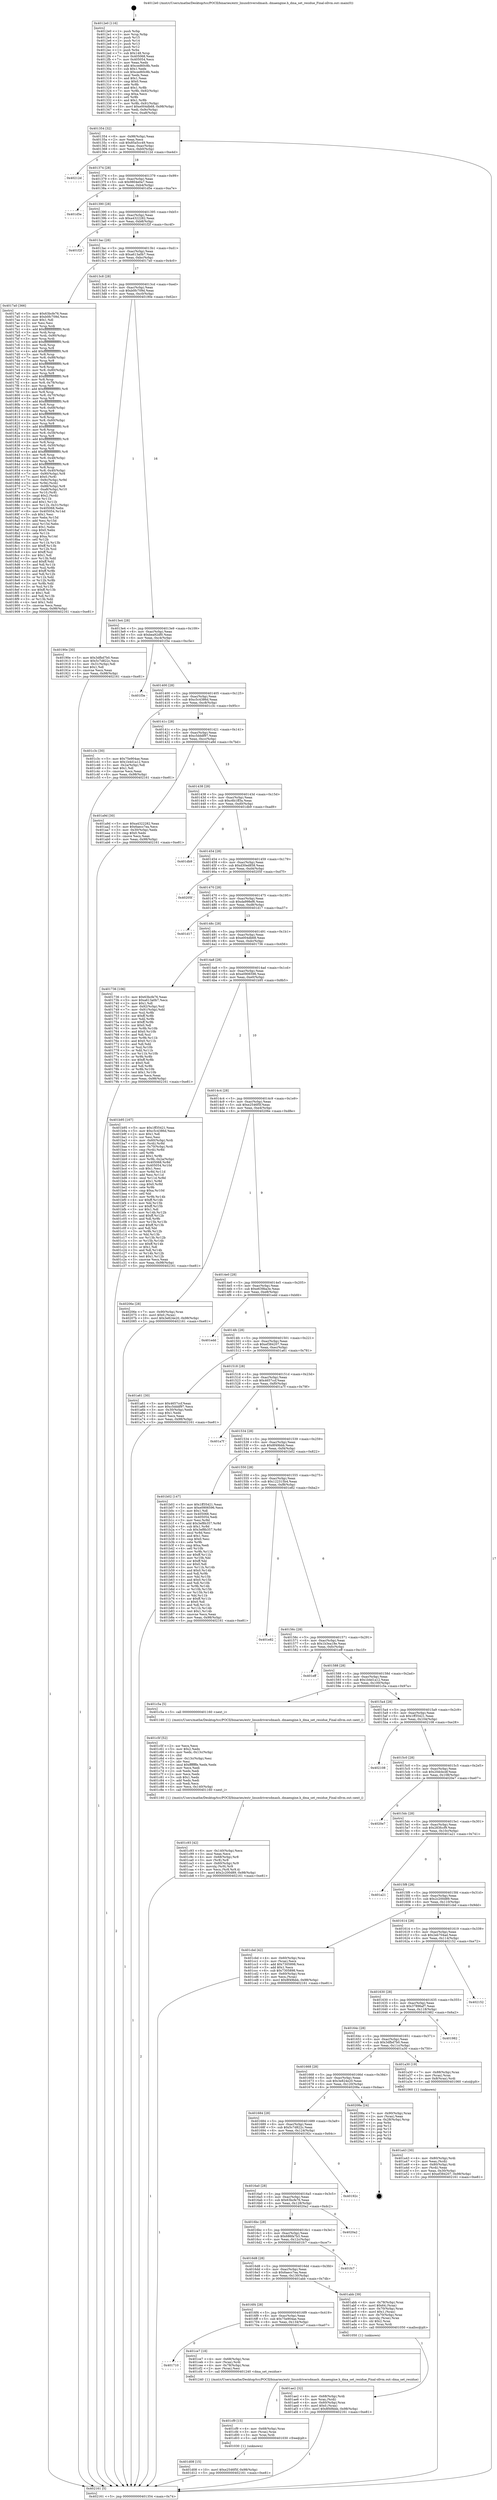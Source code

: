 digraph "0x4012e0" {
  label = "0x4012e0 (/mnt/c/Users/mathe/Desktop/tcc/POCII/binaries/extr_linuxdriversdmash..dmaengine.h_dma_set_residue_Final-ollvm.out::main(0))"
  labelloc = "t"
  node[shape=record]

  Entry [label="",width=0.3,height=0.3,shape=circle,fillcolor=black,style=filled]
  "0x401354" [label="{
     0x401354 [32]\l
     | [instrs]\l
     &nbsp;&nbsp;0x401354 \<+6\>: mov -0x98(%rbp),%eax\l
     &nbsp;&nbsp;0x40135a \<+2\>: mov %eax,%ecx\l
     &nbsp;&nbsp;0x40135c \<+6\>: sub $0x85a5cc49,%ecx\l
     &nbsp;&nbsp;0x401362 \<+6\>: mov %eax,-0xac(%rbp)\l
     &nbsp;&nbsp;0x401368 \<+6\>: mov %ecx,-0xb0(%rbp)\l
     &nbsp;&nbsp;0x40136e \<+6\>: je 000000000040212d \<main+0xe4d\>\l
  }"]
  "0x40212d" [label="{
     0x40212d\l
  }", style=dashed]
  "0x401374" [label="{
     0x401374 [28]\l
     | [instrs]\l
     &nbsp;&nbsp;0x401374 \<+5\>: jmp 0000000000401379 \<main+0x99\>\l
     &nbsp;&nbsp;0x401379 \<+6\>: mov -0xac(%rbp),%eax\l
     &nbsp;&nbsp;0x40137f \<+5\>: sub $0x9804e0a7,%eax\l
     &nbsp;&nbsp;0x401384 \<+6\>: mov %eax,-0xb4(%rbp)\l
     &nbsp;&nbsp;0x40138a \<+6\>: je 0000000000401d5e \<main+0xa7e\>\l
  }"]
  Exit [label="",width=0.3,height=0.3,shape=circle,fillcolor=black,style=filled,peripheries=2]
  "0x401d5e" [label="{
     0x401d5e\l
  }", style=dashed]
  "0x401390" [label="{
     0x401390 [28]\l
     | [instrs]\l
     &nbsp;&nbsp;0x401390 \<+5\>: jmp 0000000000401395 \<main+0xb5\>\l
     &nbsp;&nbsp;0x401395 \<+6\>: mov -0xac(%rbp),%eax\l
     &nbsp;&nbsp;0x40139b \<+5\>: sub $0xa4322282,%eax\l
     &nbsp;&nbsp;0x4013a0 \<+6\>: mov %eax,-0xb8(%rbp)\l
     &nbsp;&nbsp;0x4013a6 \<+6\>: je 0000000000401f2f \<main+0xc4f\>\l
  }"]
  "0x401d08" [label="{
     0x401d08 [15]\l
     | [instrs]\l
     &nbsp;&nbsp;0x401d08 \<+10\>: movl $0xe2546f5f,-0x98(%rbp)\l
     &nbsp;&nbsp;0x401d12 \<+5\>: jmp 0000000000402161 \<main+0xe81\>\l
  }"]
  "0x401f2f" [label="{
     0x401f2f\l
  }", style=dashed]
  "0x4013ac" [label="{
     0x4013ac [28]\l
     | [instrs]\l
     &nbsp;&nbsp;0x4013ac \<+5\>: jmp 00000000004013b1 \<main+0xd1\>\l
     &nbsp;&nbsp;0x4013b1 \<+6\>: mov -0xac(%rbp),%eax\l
     &nbsp;&nbsp;0x4013b7 \<+5\>: sub $0xa613a0b7,%eax\l
     &nbsp;&nbsp;0x4013bc \<+6\>: mov %eax,-0xbc(%rbp)\l
     &nbsp;&nbsp;0x4013c2 \<+6\>: je 00000000004017a0 \<main+0x4c0\>\l
  }"]
  "0x401cf9" [label="{
     0x401cf9 [15]\l
     | [instrs]\l
     &nbsp;&nbsp;0x401cf9 \<+4\>: mov -0x68(%rbp),%rax\l
     &nbsp;&nbsp;0x401cfd \<+3\>: mov (%rax),%rax\l
     &nbsp;&nbsp;0x401d00 \<+3\>: mov %rax,%rdi\l
     &nbsp;&nbsp;0x401d03 \<+5\>: call 0000000000401030 \<free@plt\>\l
     | [calls]\l
     &nbsp;&nbsp;0x401030 \{1\} (unknown)\l
  }"]
  "0x4017a0" [label="{
     0x4017a0 [366]\l
     | [instrs]\l
     &nbsp;&nbsp;0x4017a0 \<+5\>: mov $0x63bcfe76,%eax\l
     &nbsp;&nbsp;0x4017a5 \<+5\>: mov $0xb0fc709d,%ecx\l
     &nbsp;&nbsp;0x4017aa \<+2\>: mov $0x1,%dl\l
     &nbsp;&nbsp;0x4017ac \<+2\>: xor %esi,%esi\l
     &nbsp;&nbsp;0x4017ae \<+3\>: mov %rsp,%rdi\l
     &nbsp;&nbsp;0x4017b1 \<+4\>: add $0xfffffffffffffff0,%rdi\l
     &nbsp;&nbsp;0x4017b5 \<+3\>: mov %rdi,%rsp\l
     &nbsp;&nbsp;0x4017b8 \<+7\>: mov %rdi,-0x90(%rbp)\l
     &nbsp;&nbsp;0x4017bf \<+3\>: mov %rsp,%rdi\l
     &nbsp;&nbsp;0x4017c2 \<+4\>: add $0xfffffffffffffff0,%rdi\l
     &nbsp;&nbsp;0x4017c6 \<+3\>: mov %rdi,%rsp\l
     &nbsp;&nbsp;0x4017c9 \<+3\>: mov %rsp,%r8\l
     &nbsp;&nbsp;0x4017cc \<+4\>: add $0xfffffffffffffff0,%r8\l
     &nbsp;&nbsp;0x4017d0 \<+3\>: mov %r8,%rsp\l
     &nbsp;&nbsp;0x4017d3 \<+7\>: mov %r8,-0x88(%rbp)\l
     &nbsp;&nbsp;0x4017da \<+3\>: mov %rsp,%r8\l
     &nbsp;&nbsp;0x4017dd \<+4\>: add $0xfffffffffffffff0,%r8\l
     &nbsp;&nbsp;0x4017e1 \<+3\>: mov %r8,%rsp\l
     &nbsp;&nbsp;0x4017e4 \<+4\>: mov %r8,-0x80(%rbp)\l
     &nbsp;&nbsp;0x4017e8 \<+3\>: mov %rsp,%r8\l
     &nbsp;&nbsp;0x4017eb \<+4\>: add $0xfffffffffffffff0,%r8\l
     &nbsp;&nbsp;0x4017ef \<+3\>: mov %r8,%rsp\l
     &nbsp;&nbsp;0x4017f2 \<+4\>: mov %r8,-0x78(%rbp)\l
     &nbsp;&nbsp;0x4017f6 \<+3\>: mov %rsp,%r8\l
     &nbsp;&nbsp;0x4017f9 \<+4\>: add $0xfffffffffffffff0,%r8\l
     &nbsp;&nbsp;0x4017fd \<+3\>: mov %r8,%rsp\l
     &nbsp;&nbsp;0x401800 \<+4\>: mov %r8,-0x70(%rbp)\l
     &nbsp;&nbsp;0x401804 \<+3\>: mov %rsp,%r8\l
     &nbsp;&nbsp;0x401807 \<+4\>: add $0xfffffffffffffff0,%r8\l
     &nbsp;&nbsp;0x40180b \<+3\>: mov %r8,%rsp\l
     &nbsp;&nbsp;0x40180e \<+4\>: mov %r8,-0x68(%rbp)\l
     &nbsp;&nbsp;0x401812 \<+3\>: mov %rsp,%r8\l
     &nbsp;&nbsp;0x401815 \<+4\>: add $0xfffffffffffffff0,%r8\l
     &nbsp;&nbsp;0x401819 \<+3\>: mov %r8,%rsp\l
     &nbsp;&nbsp;0x40181c \<+4\>: mov %r8,-0x60(%rbp)\l
     &nbsp;&nbsp;0x401820 \<+3\>: mov %rsp,%r8\l
     &nbsp;&nbsp;0x401823 \<+4\>: add $0xfffffffffffffff0,%r8\l
     &nbsp;&nbsp;0x401827 \<+3\>: mov %r8,%rsp\l
     &nbsp;&nbsp;0x40182a \<+4\>: mov %r8,-0x58(%rbp)\l
     &nbsp;&nbsp;0x40182e \<+3\>: mov %rsp,%r8\l
     &nbsp;&nbsp;0x401831 \<+4\>: add $0xfffffffffffffff0,%r8\l
     &nbsp;&nbsp;0x401835 \<+3\>: mov %r8,%rsp\l
     &nbsp;&nbsp;0x401838 \<+4\>: mov %r8,-0x50(%rbp)\l
     &nbsp;&nbsp;0x40183c \<+3\>: mov %rsp,%r8\l
     &nbsp;&nbsp;0x40183f \<+4\>: add $0xfffffffffffffff0,%r8\l
     &nbsp;&nbsp;0x401843 \<+3\>: mov %r8,%rsp\l
     &nbsp;&nbsp;0x401846 \<+4\>: mov %r8,-0x48(%rbp)\l
     &nbsp;&nbsp;0x40184a \<+3\>: mov %rsp,%r8\l
     &nbsp;&nbsp;0x40184d \<+4\>: add $0xfffffffffffffff0,%r8\l
     &nbsp;&nbsp;0x401851 \<+3\>: mov %r8,%rsp\l
     &nbsp;&nbsp;0x401854 \<+4\>: mov %r8,-0x40(%rbp)\l
     &nbsp;&nbsp;0x401858 \<+7\>: mov -0x90(%rbp),%r8\l
     &nbsp;&nbsp;0x40185f \<+7\>: movl $0x0,(%r8)\l
     &nbsp;&nbsp;0x401866 \<+7\>: mov -0x9c(%rbp),%r9d\l
     &nbsp;&nbsp;0x40186d \<+3\>: mov %r9d,(%rdi)\l
     &nbsp;&nbsp;0x401870 \<+7\>: mov -0x88(%rbp),%r8\l
     &nbsp;&nbsp;0x401877 \<+7\>: mov -0xa8(%rbp),%r10\l
     &nbsp;&nbsp;0x40187e \<+3\>: mov %r10,(%r8)\l
     &nbsp;&nbsp;0x401881 \<+3\>: cmpl $0x2,(%rdi)\l
     &nbsp;&nbsp;0x401884 \<+4\>: setne %r11b\l
     &nbsp;&nbsp;0x401888 \<+4\>: and $0x1,%r11b\l
     &nbsp;&nbsp;0x40188c \<+4\>: mov %r11b,-0x31(%rbp)\l
     &nbsp;&nbsp;0x401890 \<+7\>: mov 0x405068,%ebx\l
     &nbsp;&nbsp;0x401897 \<+8\>: mov 0x405054,%r14d\l
     &nbsp;&nbsp;0x40189f \<+3\>: sub $0x1,%esi\l
     &nbsp;&nbsp;0x4018a2 \<+3\>: mov %ebx,%r15d\l
     &nbsp;&nbsp;0x4018a5 \<+3\>: add %esi,%r15d\l
     &nbsp;&nbsp;0x4018a8 \<+4\>: imul %r15d,%ebx\l
     &nbsp;&nbsp;0x4018ac \<+3\>: and $0x1,%ebx\l
     &nbsp;&nbsp;0x4018af \<+3\>: cmp $0x0,%ebx\l
     &nbsp;&nbsp;0x4018b2 \<+4\>: sete %r11b\l
     &nbsp;&nbsp;0x4018b6 \<+4\>: cmp $0xa,%r14d\l
     &nbsp;&nbsp;0x4018ba \<+4\>: setl %r12b\l
     &nbsp;&nbsp;0x4018be \<+3\>: mov %r11b,%r13b\l
     &nbsp;&nbsp;0x4018c1 \<+4\>: xor $0xff,%r13b\l
     &nbsp;&nbsp;0x4018c5 \<+3\>: mov %r12b,%sil\l
     &nbsp;&nbsp;0x4018c8 \<+4\>: xor $0xff,%sil\l
     &nbsp;&nbsp;0x4018cc \<+3\>: xor $0x1,%dl\l
     &nbsp;&nbsp;0x4018cf \<+3\>: mov %r13b,%dil\l
     &nbsp;&nbsp;0x4018d2 \<+4\>: and $0xff,%dil\l
     &nbsp;&nbsp;0x4018d6 \<+3\>: and %dl,%r11b\l
     &nbsp;&nbsp;0x4018d9 \<+3\>: mov %sil,%r8b\l
     &nbsp;&nbsp;0x4018dc \<+4\>: and $0xff,%r8b\l
     &nbsp;&nbsp;0x4018e0 \<+3\>: and %dl,%r12b\l
     &nbsp;&nbsp;0x4018e3 \<+3\>: or %r11b,%dil\l
     &nbsp;&nbsp;0x4018e6 \<+3\>: or %r12b,%r8b\l
     &nbsp;&nbsp;0x4018e9 \<+3\>: xor %r8b,%dil\l
     &nbsp;&nbsp;0x4018ec \<+3\>: or %sil,%r13b\l
     &nbsp;&nbsp;0x4018ef \<+4\>: xor $0xff,%r13b\l
     &nbsp;&nbsp;0x4018f3 \<+3\>: or $0x1,%dl\l
     &nbsp;&nbsp;0x4018f6 \<+3\>: and %dl,%r13b\l
     &nbsp;&nbsp;0x4018f9 \<+3\>: or %r13b,%dil\l
     &nbsp;&nbsp;0x4018fc \<+4\>: test $0x1,%dil\l
     &nbsp;&nbsp;0x401900 \<+3\>: cmovne %ecx,%eax\l
     &nbsp;&nbsp;0x401903 \<+6\>: mov %eax,-0x98(%rbp)\l
     &nbsp;&nbsp;0x401909 \<+5\>: jmp 0000000000402161 \<main+0xe81\>\l
  }"]
  "0x4013c8" [label="{
     0x4013c8 [28]\l
     | [instrs]\l
     &nbsp;&nbsp;0x4013c8 \<+5\>: jmp 00000000004013cd \<main+0xed\>\l
     &nbsp;&nbsp;0x4013cd \<+6\>: mov -0xac(%rbp),%eax\l
     &nbsp;&nbsp;0x4013d3 \<+5\>: sub $0xb0fc709d,%eax\l
     &nbsp;&nbsp;0x4013d8 \<+6\>: mov %eax,-0xc0(%rbp)\l
     &nbsp;&nbsp;0x4013de \<+6\>: je 000000000040190e \<main+0x62e\>\l
  }"]
  "0x401710" [label="{
     0x401710\l
  }", style=dashed]
  "0x40190e" [label="{
     0x40190e [30]\l
     | [instrs]\l
     &nbsp;&nbsp;0x40190e \<+5\>: mov $0x3dfbd7b0,%eax\l
     &nbsp;&nbsp;0x401913 \<+5\>: mov $0x5c7d822c,%ecx\l
     &nbsp;&nbsp;0x401918 \<+3\>: mov -0x31(%rbp),%dl\l
     &nbsp;&nbsp;0x40191b \<+3\>: test $0x1,%dl\l
     &nbsp;&nbsp;0x40191e \<+3\>: cmovne %ecx,%eax\l
     &nbsp;&nbsp;0x401921 \<+6\>: mov %eax,-0x98(%rbp)\l
     &nbsp;&nbsp;0x401927 \<+5\>: jmp 0000000000402161 \<main+0xe81\>\l
  }"]
  "0x4013e4" [label="{
     0x4013e4 [28]\l
     | [instrs]\l
     &nbsp;&nbsp;0x4013e4 \<+5\>: jmp 00000000004013e9 \<main+0x109\>\l
     &nbsp;&nbsp;0x4013e9 \<+6\>: mov -0xac(%rbp),%eax\l
     &nbsp;&nbsp;0x4013ef \<+5\>: sub $0xbea92df0,%eax\l
     &nbsp;&nbsp;0x4013f4 \<+6\>: mov %eax,-0xc4(%rbp)\l
     &nbsp;&nbsp;0x4013fa \<+6\>: je 0000000000401f3e \<main+0xc5e\>\l
  }"]
  "0x401ce7" [label="{
     0x401ce7 [18]\l
     | [instrs]\l
     &nbsp;&nbsp;0x401ce7 \<+4\>: mov -0x68(%rbp),%rax\l
     &nbsp;&nbsp;0x401ceb \<+3\>: mov (%rax),%rdi\l
     &nbsp;&nbsp;0x401cee \<+4\>: mov -0x78(%rbp),%rax\l
     &nbsp;&nbsp;0x401cf2 \<+2\>: mov (%rax),%esi\l
     &nbsp;&nbsp;0x401cf4 \<+5\>: call 0000000000401240 \<dma_set_residue\>\l
     | [calls]\l
     &nbsp;&nbsp;0x401240 \{1\} (/mnt/c/Users/mathe/Desktop/tcc/POCII/binaries/extr_linuxdriversdmash..dmaengine.h_dma_set_residue_Final-ollvm.out::dma_set_residue)\l
  }"]
  "0x401f3e" [label="{
     0x401f3e\l
  }", style=dashed]
  "0x401400" [label="{
     0x401400 [28]\l
     | [instrs]\l
     &nbsp;&nbsp;0x401400 \<+5\>: jmp 0000000000401405 \<main+0x125\>\l
     &nbsp;&nbsp;0x401405 \<+6\>: mov -0xac(%rbp),%eax\l
     &nbsp;&nbsp;0x40140b \<+5\>: sub $0xc5c4386d,%eax\l
     &nbsp;&nbsp;0x401410 \<+6\>: mov %eax,-0xc8(%rbp)\l
     &nbsp;&nbsp;0x401416 \<+6\>: je 0000000000401c3c \<main+0x95c\>\l
  }"]
  "0x401c93" [label="{
     0x401c93 [42]\l
     | [instrs]\l
     &nbsp;&nbsp;0x401c93 \<+6\>: mov -0x140(%rbp),%ecx\l
     &nbsp;&nbsp;0x401c99 \<+3\>: imul %eax,%ecx\l
     &nbsp;&nbsp;0x401c9c \<+4\>: mov -0x68(%rbp),%r8\l
     &nbsp;&nbsp;0x401ca0 \<+3\>: mov (%r8),%r8\l
     &nbsp;&nbsp;0x401ca3 \<+4\>: mov -0x60(%rbp),%r9\l
     &nbsp;&nbsp;0x401ca7 \<+3\>: movslq (%r9),%r9\l
     &nbsp;&nbsp;0x401caa \<+4\>: mov %ecx,(%r8,%r9,4)\l
     &nbsp;&nbsp;0x401cae \<+10\>: movl $0x2c200d89,-0x98(%rbp)\l
     &nbsp;&nbsp;0x401cb8 \<+5\>: jmp 0000000000402161 \<main+0xe81\>\l
  }"]
  "0x401c3c" [label="{
     0x401c3c [30]\l
     | [instrs]\l
     &nbsp;&nbsp;0x401c3c \<+5\>: mov $0x75e904ae,%eax\l
     &nbsp;&nbsp;0x401c41 \<+5\>: mov $0x1b4d1a12,%ecx\l
     &nbsp;&nbsp;0x401c46 \<+3\>: mov -0x2a(%rbp),%dl\l
     &nbsp;&nbsp;0x401c49 \<+3\>: test $0x1,%dl\l
     &nbsp;&nbsp;0x401c4c \<+3\>: cmovne %ecx,%eax\l
     &nbsp;&nbsp;0x401c4f \<+6\>: mov %eax,-0x98(%rbp)\l
     &nbsp;&nbsp;0x401c55 \<+5\>: jmp 0000000000402161 \<main+0xe81\>\l
  }"]
  "0x40141c" [label="{
     0x40141c [28]\l
     | [instrs]\l
     &nbsp;&nbsp;0x40141c \<+5\>: jmp 0000000000401421 \<main+0x141\>\l
     &nbsp;&nbsp;0x401421 \<+6\>: mov -0xac(%rbp),%eax\l
     &nbsp;&nbsp;0x401427 \<+5\>: sub $0xc5dddf97,%eax\l
     &nbsp;&nbsp;0x40142c \<+6\>: mov %eax,-0xcc(%rbp)\l
     &nbsp;&nbsp;0x401432 \<+6\>: je 0000000000401a9d \<main+0x7bd\>\l
  }"]
  "0x401c5f" [label="{
     0x401c5f [52]\l
     | [instrs]\l
     &nbsp;&nbsp;0x401c5f \<+2\>: xor %ecx,%ecx\l
     &nbsp;&nbsp;0x401c61 \<+5\>: mov $0x2,%edx\l
     &nbsp;&nbsp;0x401c66 \<+6\>: mov %edx,-0x13c(%rbp)\l
     &nbsp;&nbsp;0x401c6c \<+1\>: cltd\l
     &nbsp;&nbsp;0x401c6d \<+6\>: mov -0x13c(%rbp),%esi\l
     &nbsp;&nbsp;0x401c73 \<+2\>: idiv %esi\l
     &nbsp;&nbsp;0x401c75 \<+6\>: imul $0xfffffffe,%edx,%edx\l
     &nbsp;&nbsp;0x401c7b \<+2\>: mov %ecx,%edi\l
     &nbsp;&nbsp;0x401c7d \<+2\>: sub %edx,%edi\l
     &nbsp;&nbsp;0x401c7f \<+2\>: mov %ecx,%edx\l
     &nbsp;&nbsp;0x401c81 \<+3\>: sub $0x1,%edx\l
     &nbsp;&nbsp;0x401c84 \<+2\>: add %edx,%edi\l
     &nbsp;&nbsp;0x401c86 \<+2\>: sub %edi,%ecx\l
     &nbsp;&nbsp;0x401c88 \<+6\>: mov %ecx,-0x140(%rbp)\l
     &nbsp;&nbsp;0x401c8e \<+5\>: call 0000000000401160 \<next_i\>\l
     | [calls]\l
     &nbsp;&nbsp;0x401160 \{1\} (/mnt/c/Users/mathe/Desktop/tcc/POCII/binaries/extr_linuxdriversdmash..dmaengine.h_dma_set_residue_Final-ollvm.out::next_i)\l
  }"]
  "0x401a9d" [label="{
     0x401a9d [30]\l
     | [instrs]\l
     &nbsp;&nbsp;0x401a9d \<+5\>: mov $0xa4322282,%eax\l
     &nbsp;&nbsp;0x401aa2 \<+5\>: mov $0x6aecc7ea,%ecx\l
     &nbsp;&nbsp;0x401aa7 \<+3\>: mov -0x30(%rbp),%edx\l
     &nbsp;&nbsp;0x401aaa \<+3\>: cmp $0x0,%edx\l
     &nbsp;&nbsp;0x401aad \<+3\>: cmove %ecx,%eax\l
     &nbsp;&nbsp;0x401ab0 \<+6\>: mov %eax,-0x98(%rbp)\l
     &nbsp;&nbsp;0x401ab6 \<+5\>: jmp 0000000000402161 \<main+0xe81\>\l
  }"]
  "0x401438" [label="{
     0x401438 [28]\l
     | [instrs]\l
     &nbsp;&nbsp;0x401438 \<+5\>: jmp 000000000040143d \<main+0x15d\>\l
     &nbsp;&nbsp;0x40143d \<+6\>: mov -0xac(%rbp),%eax\l
     &nbsp;&nbsp;0x401443 \<+5\>: sub $0xc6b1ff3a,%eax\l
     &nbsp;&nbsp;0x401448 \<+6\>: mov %eax,-0xd0(%rbp)\l
     &nbsp;&nbsp;0x40144e \<+6\>: je 0000000000401db9 \<main+0xad9\>\l
  }"]
  "0x401ae2" [label="{
     0x401ae2 [32]\l
     | [instrs]\l
     &nbsp;&nbsp;0x401ae2 \<+4\>: mov -0x68(%rbp),%rdi\l
     &nbsp;&nbsp;0x401ae6 \<+3\>: mov %rax,(%rdi)\l
     &nbsp;&nbsp;0x401ae9 \<+4\>: mov -0x60(%rbp),%rax\l
     &nbsp;&nbsp;0x401aed \<+6\>: movl $0x0,(%rax)\l
     &nbsp;&nbsp;0x401af3 \<+10\>: movl $0x8f49bbb,-0x98(%rbp)\l
     &nbsp;&nbsp;0x401afd \<+5\>: jmp 0000000000402161 \<main+0xe81\>\l
  }"]
  "0x401db9" [label="{
     0x401db9\l
  }", style=dashed]
  "0x401454" [label="{
     0x401454 [28]\l
     | [instrs]\l
     &nbsp;&nbsp;0x401454 \<+5\>: jmp 0000000000401459 \<main+0x179\>\l
     &nbsp;&nbsp;0x401459 \<+6\>: mov -0xac(%rbp),%eax\l
     &nbsp;&nbsp;0x40145f \<+5\>: sub $0xd30ed858,%eax\l
     &nbsp;&nbsp;0x401464 \<+6\>: mov %eax,-0xd4(%rbp)\l
     &nbsp;&nbsp;0x40146a \<+6\>: je 000000000040205f \<main+0xd7f\>\l
  }"]
  "0x4016f4" [label="{
     0x4016f4 [28]\l
     | [instrs]\l
     &nbsp;&nbsp;0x4016f4 \<+5\>: jmp 00000000004016f9 \<main+0x419\>\l
     &nbsp;&nbsp;0x4016f9 \<+6\>: mov -0xac(%rbp),%eax\l
     &nbsp;&nbsp;0x4016ff \<+5\>: sub $0x75e904ae,%eax\l
     &nbsp;&nbsp;0x401704 \<+6\>: mov %eax,-0x134(%rbp)\l
     &nbsp;&nbsp;0x40170a \<+6\>: je 0000000000401ce7 \<main+0xa07\>\l
  }"]
  "0x40205f" [label="{
     0x40205f\l
  }", style=dashed]
  "0x401470" [label="{
     0x401470 [28]\l
     | [instrs]\l
     &nbsp;&nbsp;0x401470 \<+5\>: jmp 0000000000401475 \<main+0x195\>\l
     &nbsp;&nbsp;0x401475 \<+6\>: mov -0xac(%rbp),%eax\l
     &nbsp;&nbsp;0x40147b \<+5\>: sub $0xda998ef6,%eax\l
     &nbsp;&nbsp;0x401480 \<+6\>: mov %eax,-0xd8(%rbp)\l
     &nbsp;&nbsp;0x401486 \<+6\>: je 0000000000401d17 \<main+0xa37\>\l
  }"]
  "0x401abb" [label="{
     0x401abb [39]\l
     | [instrs]\l
     &nbsp;&nbsp;0x401abb \<+4\>: mov -0x78(%rbp),%rax\l
     &nbsp;&nbsp;0x401abf \<+6\>: movl $0x64,(%rax)\l
     &nbsp;&nbsp;0x401ac5 \<+4\>: mov -0x70(%rbp),%rax\l
     &nbsp;&nbsp;0x401ac9 \<+6\>: movl $0x1,(%rax)\l
     &nbsp;&nbsp;0x401acf \<+4\>: mov -0x70(%rbp),%rax\l
     &nbsp;&nbsp;0x401ad3 \<+3\>: movslq (%rax),%rax\l
     &nbsp;&nbsp;0x401ad6 \<+4\>: shl $0x2,%rax\l
     &nbsp;&nbsp;0x401ada \<+3\>: mov %rax,%rdi\l
     &nbsp;&nbsp;0x401add \<+5\>: call 0000000000401050 \<malloc@plt\>\l
     | [calls]\l
     &nbsp;&nbsp;0x401050 \{1\} (unknown)\l
  }"]
  "0x401d17" [label="{
     0x401d17\l
  }", style=dashed]
  "0x40148c" [label="{
     0x40148c [28]\l
     | [instrs]\l
     &nbsp;&nbsp;0x40148c \<+5\>: jmp 0000000000401491 \<main+0x1b1\>\l
     &nbsp;&nbsp;0x401491 \<+6\>: mov -0xac(%rbp),%eax\l
     &nbsp;&nbsp;0x401497 \<+5\>: sub $0xe004db68,%eax\l
     &nbsp;&nbsp;0x40149c \<+6\>: mov %eax,-0xdc(%rbp)\l
     &nbsp;&nbsp;0x4014a2 \<+6\>: je 0000000000401736 \<main+0x456\>\l
  }"]
  "0x4016d8" [label="{
     0x4016d8 [28]\l
     | [instrs]\l
     &nbsp;&nbsp;0x4016d8 \<+5\>: jmp 00000000004016dd \<main+0x3fd\>\l
     &nbsp;&nbsp;0x4016dd \<+6\>: mov -0xac(%rbp),%eax\l
     &nbsp;&nbsp;0x4016e3 \<+5\>: sub $0x6aecc7ea,%eax\l
     &nbsp;&nbsp;0x4016e8 \<+6\>: mov %eax,-0x130(%rbp)\l
     &nbsp;&nbsp;0x4016ee \<+6\>: je 0000000000401abb \<main+0x7db\>\l
  }"]
  "0x401736" [label="{
     0x401736 [106]\l
     | [instrs]\l
     &nbsp;&nbsp;0x401736 \<+5\>: mov $0x63bcfe76,%eax\l
     &nbsp;&nbsp;0x40173b \<+5\>: mov $0xa613a0b7,%ecx\l
     &nbsp;&nbsp;0x401740 \<+2\>: mov $0x1,%dl\l
     &nbsp;&nbsp;0x401742 \<+7\>: mov -0x92(%rbp),%sil\l
     &nbsp;&nbsp;0x401749 \<+7\>: mov -0x91(%rbp),%dil\l
     &nbsp;&nbsp;0x401750 \<+3\>: mov %sil,%r8b\l
     &nbsp;&nbsp;0x401753 \<+4\>: xor $0xff,%r8b\l
     &nbsp;&nbsp;0x401757 \<+3\>: mov %dil,%r9b\l
     &nbsp;&nbsp;0x40175a \<+4\>: xor $0xff,%r9b\l
     &nbsp;&nbsp;0x40175e \<+3\>: xor $0x0,%dl\l
     &nbsp;&nbsp;0x401761 \<+3\>: mov %r8b,%r10b\l
     &nbsp;&nbsp;0x401764 \<+4\>: and $0x0,%r10b\l
     &nbsp;&nbsp;0x401768 \<+3\>: and %dl,%sil\l
     &nbsp;&nbsp;0x40176b \<+3\>: mov %r9b,%r11b\l
     &nbsp;&nbsp;0x40176e \<+4\>: and $0x0,%r11b\l
     &nbsp;&nbsp;0x401772 \<+3\>: and %dl,%dil\l
     &nbsp;&nbsp;0x401775 \<+3\>: or %sil,%r10b\l
     &nbsp;&nbsp;0x401778 \<+3\>: or %dil,%r11b\l
     &nbsp;&nbsp;0x40177b \<+3\>: xor %r11b,%r10b\l
     &nbsp;&nbsp;0x40177e \<+3\>: or %r9b,%r8b\l
     &nbsp;&nbsp;0x401781 \<+4\>: xor $0xff,%r8b\l
     &nbsp;&nbsp;0x401785 \<+3\>: or $0x0,%dl\l
     &nbsp;&nbsp;0x401788 \<+3\>: and %dl,%r8b\l
     &nbsp;&nbsp;0x40178b \<+3\>: or %r8b,%r10b\l
     &nbsp;&nbsp;0x40178e \<+4\>: test $0x1,%r10b\l
     &nbsp;&nbsp;0x401792 \<+3\>: cmovne %ecx,%eax\l
     &nbsp;&nbsp;0x401795 \<+6\>: mov %eax,-0x98(%rbp)\l
     &nbsp;&nbsp;0x40179b \<+5\>: jmp 0000000000402161 \<main+0xe81\>\l
  }"]
  "0x4014a8" [label="{
     0x4014a8 [28]\l
     | [instrs]\l
     &nbsp;&nbsp;0x4014a8 \<+5\>: jmp 00000000004014ad \<main+0x1cd\>\l
     &nbsp;&nbsp;0x4014ad \<+6\>: mov -0xac(%rbp),%eax\l
     &nbsp;&nbsp;0x4014b3 \<+5\>: sub $0xe0906596,%eax\l
     &nbsp;&nbsp;0x4014b8 \<+6\>: mov %eax,-0xe0(%rbp)\l
     &nbsp;&nbsp;0x4014be \<+6\>: je 0000000000401b95 \<main+0x8b5\>\l
  }"]
  "0x402161" [label="{
     0x402161 [5]\l
     | [instrs]\l
     &nbsp;&nbsp;0x402161 \<+5\>: jmp 0000000000401354 \<main+0x74\>\l
  }"]
  "0x4012e0" [label="{
     0x4012e0 [116]\l
     | [instrs]\l
     &nbsp;&nbsp;0x4012e0 \<+1\>: push %rbp\l
     &nbsp;&nbsp;0x4012e1 \<+3\>: mov %rsp,%rbp\l
     &nbsp;&nbsp;0x4012e4 \<+2\>: push %r15\l
     &nbsp;&nbsp;0x4012e6 \<+2\>: push %r14\l
     &nbsp;&nbsp;0x4012e8 \<+2\>: push %r13\l
     &nbsp;&nbsp;0x4012ea \<+2\>: push %r12\l
     &nbsp;&nbsp;0x4012ec \<+1\>: push %rbx\l
     &nbsp;&nbsp;0x4012ed \<+7\>: sub $0x148,%rsp\l
     &nbsp;&nbsp;0x4012f4 \<+7\>: mov 0x405068,%eax\l
     &nbsp;&nbsp;0x4012fb \<+7\>: mov 0x405054,%ecx\l
     &nbsp;&nbsp;0x401302 \<+2\>: mov %eax,%edx\l
     &nbsp;&nbsp;0x401304 \<+6\>: add $0xced60c8b,%edx\l
     &nbsp;&nbsp;0x40130a \<+3\>: sub $0x1,%edx\l
     &nbsp;&nbsp;0x40130d \<+6\>: sub $0xced60c8b,%edx\l
     &nbsp;&nbsp;0x401313 \<+3\>: imul %edx,%eax\l
     &nbsp;&nbsp;0x401316 \<+3\>: and $0x1,%eax\l
     &nbsp;&nbsp;0x401319 \<+3\>: cmp $0x0,%eax\l
     &nbsp;&nbsp;0x40131c \<+4\>: sete %r8b\l
     &nbsp;&nbsp;0x401320 \<+4\>: and $0x1,%r8b\l
     &nbsp;&nbsp;0x401324 \<+7\>: mov %r8b,-0x92(%rbp)\l
     &nbsp;&nbsp;0x40132b \<+3\>: cmp $0xa,%ecx\l
     &nbsp;&nbsp;0x40132e \<+4\>: setl %r8b\l
     &nbsp;&nbsp;0x401332 \<+4\>: and $0x1,%r8b\l
     &nbsp;&nbsp;0x401336 \<+7\>: mov %r8b,-0x91(%rbp)\l
     &nbsp;&nbsp;0x40133d \<+10\>: movl $0xe004db68,-0x98(%rbp)\l
     &nbsp;&nbsp;0x401347 \<+6\>: mov %edi,-0x9c(%rbp)\l
     &nbsp;&nbsp;0x40134d \<+7\>: mov %rsi,-0xa8(%rbp)\l
  }"]
  "0x401fc7" [label="{
     0x401fc7\l
  }", style=dashed]
  "0x4016bc" [label="{
     0x4016bc [28]\l
     | [instrs]\l
     &nbsp;&nbsp;0x4016bc \<+5\>: jmp 00000000004016c1 \<main+0x3e1\>\l
     &nbsp;&nbsp;0x4016c1 \<+6\>: mov -0xac(%rbp),%eax\l
     &nbsp;&nbsp;0x4016c7 \<+5\>: sub $0x686fa7b3,%eax\l
     &nbsp;&nbsp;0x4016cc \<+6\>: mov %eax,-0x12c(%rbp)\l
     &nbsp;&nbsp;0x4016d2 \<+6\>: je 0000000000401fc7 \<main+0xce7\>\l
  }"]
  "0x401b95" [label="{
     0x401b95 [167]\l
     | [instrs]\l
     &nbsp;&nbsp;0x401b95 \<+5\>: mov $0x1ff35421,%eax\l
     &nbsp;&nbsp;0x401b9a \<+5\>: mov $0xc5c4386d,%ecx\l
     &nbsp;&nbsp;0x401b9f \<+2\>: mov $0x1,%dl\l
     &nbsp;&nbsp;0x401ba1 \<+2\>: xor %esi,%esi\l
     &nbsp;&nbsp;0x401ba3 \<+4\>: mov -0x60(%rbp),%rdi\l
     &nbsp;&nbsp;0x401ba7 \<+3\>: mov (%rdi),%r8d\l
     &nbsp;&nbsp;0x401baa \<+4\>: mov -0x70(%rbp),%rdi\l
     &nbsp;&nbsp;0x401bae \<+3\>: cmp (%rdi),%r8d\l
     &nbsp;&nbsp;0x401bb1 \<+4\>: setl %r9b\l
     &nbsp;&nbsp;0x401bb5 \<+4\>: and $0x1,%r9b\l
     &nbsp;&nbsp;0x401bb9 \<+4\>: mov %r9b,-0x2a(%rbp)\l
     &nbsp;&nbsp;0x401bbd \<+8\>: mov 0x405068,%r8d\l
     &nbsp;&nbsp;0x401bc5 \<+8\>: mov 0x405054,%r10d\l
     &nbsp;&nbsp;0x401bcd \<+3\>: sub $0x1,%esi\l
     &nbsp;&nbsp;0x401bd0 \<+3\>: mov %r8d,%r11d\l
     &nbsp;&nbsp;0x401bd3 \<+3\>: add %esi,%r11d\l
     &nbsp;&nbsp;0x401bd6 \<+4\>: imul %r11d,%r8d\l
     &nbsp;&nbsp;0x401bda \<+4\>: and $0x1,%r8d\l
     &nbsp;&nbsp;0x401bde \<+4\>: cmp $0x0,%r8d\l
     &nbsp;&nbsp;0x401be2 \<+4\>: sete %r9b\l
     &nbsp;&nbsp;0x401be6 \<+4\>: cmp $0xa,%r10d\l
     &nbsp;&nbsp;0x401bea \<+3\>: setl %bl\l
     &nbsp;&nbsp;0x401bed \<+3\>: mov %r9b,%r14b\l
     &nbsp;&nbsp;0x401bf0 \<+4\>: xor $0xff,%r14b\l
     &nbsp;&nbsp;0x401bf4 \<+3\>: mov %bl,%r15b\l
     &nbsp;&nbsp;0x401bf7 \<+4\>: xor $0xff,%r15b\l
     &nbsp;&nbsp;0x401bfb \<+3\>: xor $0x1,%dl\l
     &nbsp;&nbsp;0x401bfe \<+3\>: mov %r14b,%r12b\l
     &nbsp;&nbsp;0x401c01 \<+4\>: and $0xff,%r12b\l
     &nbsp;&nbsp;0x401c05 \<+3\>: and %dl,%r9b\l
     &nbsp;&nbsp;0x401c08 \<+3\>: mov %r15b,%r13b\l
     &nbsp;&nbsp;0x401c0b \<+4\>: and $0xff,%r13b\l
     &nbsp;&nbsp;0x401c0f \<+2\>: and %dl,%bl\l
     &nbsp;&nbsp;0x401c11 \<+3\>: or %r9b,%r12b\l
     &nbsp;&nbsp;0x401c14 \<+3\>: or %bl,%r13b\l
     &nbsp;&nbsp;0x401c17 \<+3\>: xor %r13b,%r12b\l
     &nbsp;&nbsp;0x401c1a \<+3\>: or %r15b,%r14b\l
     &nbsp;&nbsp;0x401c1d \<+4\>: xor $0xff,%r14b\l
     &nbsp;&nbsp;0x401c21 \<+3\>: or $0x1,%dl\l
     &nbsp;&nbsp;0x401c24 \<+3\>: and %dl,%r14b\l
     &nbsp;&nbsp;0x401c27 \<+3\>: or %r14b,%r12b\l
     &nbsp;&nbsp;0x401c2a \<+4\>: test $0x1,%r12b\l
     &nbsp;&nbsp;0x401c2e \<+3\>: cmovne %ecx,%eax\l
     &nbsp;&nbsp;0x401c31 \<+6\>: mov %eax,-0x98(%rbp)\l
     &nbsp;&nbsp;0x401c37 \<+5\>: jmp 0000000000402161 \<main+0xe81\>\l
  }"]
  "0x4014c4" [label="{
     0x4014c4 [28]\l
     | [instrs]\l
     &nbsp;&nbsp;0x4014c4 \<+5\>: jmp 00000000004014c9 \<main+0x1e9\>\l
     &nbsp;&nbsp;0x4014c9 \<+6\>: mov -0xac(%rbp),%eax\l
     &nbsp;&nbsp;0x4014cf \<+5\>: sub $0xe2546f5f,%eax\l
     &nbsp;&nbsp;0x4014d4 \<+6\>: mov %eax,-0xe4(%rbp)\l
     &nbsp;&nbsp;0x4014da \<+6\>: je 000000000040206e \<main+0xd8e\>\l
  }"]
  "0x4020a2" [label="{
     0x4020a2\l
  }", style=dashed]
  "0x40206e" [label="{
     0x40206e [28]\l
     | [instrs]\l
     &nbsp;&nbsp;0x40206e \<+7\>: mov -0x90(%rbp),%rax\l
     &nbsp;&nbsp;0x402075 \<+6\>: movl $0x0,(%rax)\l
     &nbsp;&nbsp;0x40207b \<+10\>: movl $0x3e824e20,-0x98(%rbp)\l
     &nbsp;&nbsp;0x402085 \<+5\>: jmp 0000000000402161 \<main+0xe81\>\l
  }"]
  "0x4014e0" [label="{
     0x4014e0 [28]\l
     | [instrs]\l
     &nbsp;&nbsp;0x4014e0 \<+5\>: jmp 00000000004014e5 \<main+0x205\>\l
     &nbsp;&nbsp;0x4014e5 \<+6\>: mov -0xac(%rbp),%eax\l
     &nbsp;&nbsp;0x4014eb \<+5\>: sub $0xe639ba3e,%eax\l
     &nbsp;&nbsp;0x4014f0 \<+6\>: mov %eax,-0xe8(%rbp)\l
     &nbsp;&nbsp;0x4014f6 \<+6\>: je 0000000000401edd \<main+0xbfd\>\l
  }"]
  "0x4016a0" [label="{
     0x4016a0 [28]\l
     | [instrs]\l
     &nbsp;&nbsp;0x4016a0 \<+5\>: jmp 00000000004016a5 \<main+0x3c5\>\l
     &nbsp;&nbsp;0x4016a5 \<+6\>: mov -0xac(%rbp),%eax\l
     &nbsp;&nbsp;0x4016ab \<+5\>: sub $0x63bcfe76,%eax\l
     &nbsp;&nbsp;0x4016b0 \<+6\>: mov %eax,-0x128(%rbp)\l
     &nbsp;&nbsp;0x4016b6 \<+6\>: je 00000000004020a2 \<main+0xdc2\>\l
  }"]
  "0x401edd" [label="{
     0x401edd\l
  }", style=dashed]
  "0x4014fc" [label="{
     0x4014fc [28]\l
     | [instrs]\l
     &nbsp;&nbsp;0x4014fc \<+5\>: jmp 0000000000401501 \<main+0x221\>\l
     &nbsp;&nbsp;0x401501 \<+6\>: mov -0xac(%rbp),%eax\l
     &nbsp;&nbsp;0x401507 \<+5\>: sub $0xef384207,%eax\l
     &nbsp;&nbsp;0x40150c \<+6\>: mov %eax,-0xec(%rbp)\l
     &nbsp;&nbsp;0x401512 \<+6\>: je 0000000000401a61 \<main+0x781\>\l
  }"]
  "0x40192c" [label="{
     0x40192c\l
  }", style=dashed]
  "0x401a61" [label="{
     0x401a61 [30]\l
     | [instrs]\l
     &nbsp;&nbsp;0x401a61 \<+5\>: mov $0x4657ccf,%eax\l
     &nbsp;&nbsp;0x401a66 \<+5\>: mov $0xc5dddf97,%ecx\l
     &nbsp;&nbsp;0x401a6b \<+3\>: mov -0x30(%rbp),%edx\l
     &nbsp;&nbsp;0x401a6e \<+3\>: cmp $0x1,%edx\l
     &nbsp;&nbsp;0x401a71 \<+3\>: cmovl %ecx,%eax\l
     &nbsp;&nbsp;0x401a74 \<+6\>: mov %eax,-0x98(%rbp)\l
     &nbsp;&nbsp;0x401a7a \<+5\>: jmp 0000000000402161 \<main+0xe81\>\l
  }"]
  "0x401518" [label="{
     0x401518 [28]\l
     | [instrs]\l
     &nbsp;&nbsp;0x401518 \<+5\>: jmp 000000000040151d \<main+0x23d\>\l
     &nbsp;&nbsp;0x40151d \<+6\>: mov -0xac(%rbp),%eax\l
     &nbsp;&nbsp;0x401523 \<+5\>: sub $0x4657ccf,%eax\l
     &nbsp;&nbsp;0x401528 \<+6\>: mov %eax,-0xf0(%rbp)\l
     &nbsp;&nbsp;0x40152e \<+6\>: je 0000000000401a7f \<main+0x79f\>\l
  }"]
  "0x401684" [label="{
     0x401684 [28]\l
     | [instrs]\l
     &nbsp;&nbsp;0x401684 \<+5\>: jmp 0000000000401689 \<main+0x3a9\>\l
     &nbsp;&nbsp;0x401689 \<+6\>: mov -0xac(%rbp),%eax\l
     &nbsp;&nbsp;0x40168f \<+5\>: sub $0x5c7d822c,%eax\l
     &nbsp;&nbsp;0x401694 \<+6\>: mov %eax,-0x124(%rbp)\l
     &nbsp;&nbsp;0x40169a \<+6\>: je 000000000040192c \<main+0x64c\>\l
  }"]
  "0x401a7f" [label="{
     0x401a7f\l
  }", style=dashed]
  "0x401534" [label="{
     0x401534 [28]\l
     | [instrs]\l
     &nbsp;&nbsp;0x401534 \<+5\>: jmp 0000000000401539 \<main+0x259\>\l
     &nbsp;&nbsp;0x401539 \<+6\>: mov -0xac(%rbp),%eax\l
     &nbsp;&nbsp;0x40153f \<+5\>: sub $0x8f49bbb,%eax\l
     &nbsp;&nbsp;0x401544 \<+6\>: mov %eax,-0xf4(%rbp)\l
     &nbsp;&nbsp;0x40154a \<+6\>: je 0000000000401b02 \<main+0x822\>\l
  }"]
  "0x40208a" [label="{
     0x40208a [24]\l
     | [instrs]\l
     &nbsp;&nbsp;0x40208a \<+7\>: mov -0x90(%rbp),%rax\l
     &nbsp;&nbsp;0x402091 \<+2\>: mov (%rax),%eax\l
     &nbsp;&nbsp;0x402093 \<+4\>: lea -0x28(%rbp),%rsp\l
     &nbsp;&nbsp;0x402097 \<+1\>: pop %rbx\l
     &nbsp;&nbsp;0x402098 \<+2\>: pop %r12\l
     &nbsp;&nbsp;0x40209a \<+2\>: pop %r13\l
     &nbsp;&nbsp;0x40209c \<+2\>: pop %r14\l
     &nbsp;&nbsp;0x40209e \<+2\>: pop %r15\l
     &nbsp;&nbsp;0x4020a0 \<+1\>: pop %rbp\l
     &nbsp;&nbsp;0x4020a1 \<+1\>: ret\l
  }"]
  "0x401b02" [label="{
     0x401b02 [147]\l
     | [instrs]\l
     &nbsp;&nbsp;0x401b02 \<+5\>: mov $0x1ff35421,%eax\l
     &nbsp;&nbsp;0x401b07 \<+5\>: mov $0xe0906596,%ecx\l
     &nbsp;&nbsp;0x401b0c \<+2\>: mov $0x1,%dl\l
     &nbsp;&nbsp;0x401b0e \<+7\>: mov 0x405068,%esi\l
     &nbsp;&nbsp;0x401b15 \<+7\>: mov 0x405054,%edi\l
     &nbsp;&nbsp;0x401b1c \<+3\>: mov %esi,%r8d\l
     &nbsp;&nbsp;0x401b1f \<+7\>: add $0x3ef8b357,%r8d\l
     &nbsp;&nbsp;0x401b26 \<+4\>: sub $0x1,%r8d\l
     &nbsp;&nbsp;0x401b2a \<+7\>: sub $0x3ef8b357,%r8d\l
     &nbsp;&nbsp;0x401b31 \<+4\>: imul %r8d,%esi\l
     &nbsp;&nbsp;0x401b35 \<+3\>: and $0x1,%esi\l
     &nbsp;&nbsp;0x401b38 \<+3\>: cmp $0x0,%esi\l
     &nbsp;&nbsp;0x401b3b \<+4\>: sete %r9b\l
     &nbsp;&nbsp;0x401b3f \<+3\>: cmp $0xa,%edi\l
     &nbsp;&nbsp;0x401b42 \<+4\>: setl %r10b\l
     &nbsp;&nbsp;0x401b46 \<+3\>: mov %r9b,%r11b\l
     &nbsp;&nbsp;0x401b49 \<+4\>: xor $0xff,%r11b\l
     &nbsp;&nbsp;0x401b4d \<+3\>: mov %r10b,%bl\l
     &nbsp;&nbsp;0x401b50 \<+3\>: xor $0xff,%bl\l
     &nbsp;&nbsp;0x401b53 \<+3\>: xor $0x0,%dl\l
     &nbsp;&nbsp;0x401b56 \<+3\>: mov %r11b,%r14b\l
     &nbsp;&nbsp;0x401b59 \<+4\>: and $0x0,%r14b\l
     &nbsp;&nbsp;0x401b5d \<+3\>: and %dl,%r9b\l
     &nbsp;&nbsp;0x401b60 \<+3\>: mov %bl,%r15b\l
     &nbsp;&nbsp;0x401b63 \<+4\>: and $0x0,%r15b\l
     &nbsp;&nbsp;0x401b67 \<+3\>: and %dl,%r10b\l
     &nbsp;&nbsp;0x401b6a \<+3\>: or %r9b,%r14b\l
     &nbsp;&nbsp;0x401b6d \<+3\>: or %r10b,%r15b\l
     &nbsp;&nbsp;0x401b70 \<+3\>: xor %r15b,%r14b\l
     &nbsp;&nbsp;0x401b73 \<+3\>: or %bl,%r11b\l
     &nbsp;&nbsp;0x401b76 \<+4\>: xor $0xff,%r11b\l
     &nbsp;&nbsp;0x401b7a \<+3\>: or $0x0,%dl\l
     &nbsp;&nbsp;0x401b7d \<+3\>: and %dl,%r11b\l
     &nbsp;&nbsp;0x401b80 \<+3\>: or %r11b,%r14b\l
     &nbsp;&nbsp;0x401b83 \<+4\>: test $0x1,%r14b\l
     &nbsp;&nbsp;0x401b87 \<+3\>: cmovne %ecx,%eax\l
     &nbsp;&nbsp;0x401b8a \<+6\>: mov %eax,-0x98(%rbp)\l
     &nbsp;&nbsp;0x401b90 \<+5\>: jmp 0000000000402161 \<main+0xe81\>\l
  }"]
  "0x401550" [label="{
     0x401550 [28]\l
     | [instrs]\l
     &nbsp;&nbsp;0x401550 \<+5\>: jmp 0000000000401555 \<main+0x275\>\l
     &nbsp;&nbsp;0x401555 \<+6\>: mov -0xac(%rbp),%eax\l
     &nbsp;&nbsp;0x40155b \<+5\>: sub $0x122315b4,%eax\l
     &nbsp;&nbsp;0x401560 \<+6\>: mov %eax,-0xf8(%rbp)\l
     &nbsp;&nbsp;0x401566 \<+6\>: je 0000000000401e82 \<main+0xba2\>\l
  }"]
  "0x401a43" [label="{
     0x401a43 [30]\l
     | [instrs]\l
     &nbsp;&nbsp;0x401a43 \<+4\>: mov -0x80(%rbp),%rdi\l
     &nbsp;&nbsp;0x401a47 \<+2\>: mov %eax,(%rdi)\l
     &nbsp;&nbsp;0x401a49 \<+4\>: mov -0x80(%rbp),%rdi\l
     &nbsp;&nbsp;0x401a4d \<+2\>: mov (%rdi),%eax\l
     &nbsp;&nbsp;0x401a4f \<+3\>: mov %eax,-0x30(%rbp)\l
     &nbsp;&nbsp;0x401a52 \<+10\>: movl $0xef384207,-0x98(%rbp)\l
     &nbsp;&nbsp;0x401a5c \<+5\>: jmp 0000000000402161 \<main+0xe81\>\l
  }"]
  "0x401e82" [label="{
     0x401e82\l
  }", style=dashed]
  "0x40156c" [label="{
     0x40156c [28]\l
     | [instrs]\l
     &nbsp;&nbsp;0x40156c \<+5\>: jmp 0000000000401571 \<main+0x291\>\l
     &nbsp;&nbsp;0x401571 \<+6\>: mov -0xac(%rbp),%eax\l
     &nbsp;&nbsp;0x401577 \<+5\>: sub $0x1b3ea18e,%eax\l
     &nbsp;&nbsp;0x40157c \<+6\>: mov %eax,-0xfc(%rbp)\l
     &nbsp;&nbsp;0x401582 \<+6\>: je 0000000000401eff \<main+0xc1f\>\l
  }"]
  "0x401668" [label="{
     0x401668 [28]\l
     | [instrs]\l
     &nbsp;&nbsp;0x401668 \<+5\>: jmp 000000000040166d \<main+0x38d\>\l
     &nbsp;&nbsp;0x40166d \<+6\>: mov -0xac(%rbp),%eax\l
     &nbsp;&nbsp;0x401673 \<+5\>: sub $0x3e824e20,%eax\l
     &nbsp;&nbsp;0x401678 \<+6\>: mov %eax,-0x120(%rbp)\l
     &nbsp;&nbsp;0x40167e \<+6\>: je 000000000040208a \<main+0xdaa\>\l
  }"]
  "0x401eff" [label="{
     0x401eff\l
  }", style=dashed]
  "0x401588" [label="{
     0x401588 [28]\l
     | [instrs]\l
     &nbsp;&nbsp;0x401588 \<+5\>: jmp 000000000040158d \<main+0x2ad\>\l
     &nbsp;&nbsp;0x40158d \<+6\>: mov -0xac(%rbp),%eax\l
     &nbsp;&nbsp;0x401593 \<+5\>: sub $0x1b4d1a12,%eax\l
     &nbsp;&nbsp;0x401598 \<+6\>: mov %eax,-0x100(%rbp)\l
     &nbsp;&nbsp;0x40159e \<+6\>: je 0000000000401c5a \<main+0x97a\>\l
  }"]
  "0x401a30" [label="{
     0x401a30 [19]\l
     | [instrs]\l
     &nbsp;&nbsp;0x401a30 \<+7\>: mov -0x88(%rbp),%rax\l
     &nbsp;&nbsp;0x401a37 \<+3\>: mov (%rax),%rax\l
     &nbsp;&nbsp;0x401a3a \<+4\>: mov 0x8(%rax),%rdi\l
     &nbsp;&nbsp;0x401a3e \<+5\>: call 0000000000401060 \<atoi@plt\>\l
     | [calls]\l
     &nbsp;&nbsp;0x401060 \{1\} (unknown)\l
  }"]
  "0x401c5a" [label="{
     0x401c5a [5]\l
     | [instrs]\l
     &nbsp;&nbsp;0x401c5a \<+5\>: call 0000000000401160 \<next_i\>\l
     | [calls]\l
     &nbsp;&nbsp;0x401160 \{1\} (/mnt/c/Users/mathe/Desktop/tcc/POCII/binaries/extr_linuxdriversdmash..dmaengine.h_dma_set_residue_Final-ollvm.out::next_i)\l
  }"]
  "0x4015a4" [label="{
     0x4015a4 [28]\l
     | [instrs]\l
     &nbsp;&nbsp;0x4015a4 \<+5\>: jmp 00000000004015a9 \<main+0x2c9\>\l
     &nbsp;&nbsp;0x4015a9 \<+6\>: mov -0xac(%rbp),%eax\l
     &nbsp;&nbsp;0x4015af \<+5\>: sub $0x1ff35421,%eax\l
     &nbsp;&nbsp;0x4015b4 \<+6\>: mov %eax,-0x104(%rbp)\l
     &nbsp;&nbsp;0x4015ba \<+6\>: je 0000000000402108 \<main+0xe28\>\l
  }"]
  "0x40164c" [label="{
     0x40164c [28]\l
     | [instrs]\l
     &nbsp;&nbsp;0x40164c \<+5\>: jmp 0000000000401651 \<main+0x371\>\l
     &nbsp;&nbsp;0x401651 \<+6\>: mov -0xac(%rbp),%eax\l
     &nbsp;&nbsp;0x401657 \<+5\>: sub $0x3dfbd7b0,%eax\l
     &nbsp;&nbsp;0x40165c \<+6\>: mov %eax,-0x11c(%rbp)\l
     &nbsp;&nbsp;0x401662 \<+6\>: je 0000000000401a30 \<main+0x750\>\l
  }"]
  "0x402108" [label="{
     0x402108\l
  }", style=dashed]
  "0x4015c0" [label="{
     0x4015c0 [28]\l
     | [instrs]\l
     &nbsp;&nbsp;0x4015c0 \<+5\>: jmp 00000000004015c5 \<main+0x2e5\>\l
     &nbsp;&nbsp;0x4015c5 \<+6\>: mov -0xac(%rbp),%eax\l
     &nbsp;&nbsp;0x4015cb \<+5\>: sub $0x20dcbcdf,%eax\l
     &nbsp;&nbsp;0x4015d0 \<+6\>: mov %eax,-0x108(%rbp)\l
     &nbsp;&nbsp;0x4015d6 \<+6\>: je 00000000004020e7 \<main+0xe07\>\l
  }"]
  "0x401982" [label="{
     0x401982\l
  }", style=dashed]
  "0x4020e7" [label="{
     0x4020e7\l
  }", style=dashed]
  "0x4015dc" [label="{
     0x4015dc [28]\l
     | [instrs]\l
     &nbsp;&nbsp;0x4015dc \<+5\>: jmp 00000000004015e1 \<main+0x301\>\l
     &nbsp;&nbsp;0x4015e1 \<+6\>: mov -0xac(%rbp),%eax\l
     &nbsp;&nbsp;0x4015e7 \<+5\>: sub $0x283fccf9,%eax\l
     &nbsp;&nbsp;0x4015ec \<+6\>: mov %eax,-0x10c(%rbp)\l
     &nbsp;&nbsp;0x4015f2 \<+6\>: je 0000000000401a21 \<main+0x741\>\l
  }"]
  "0x401630" [label="{
     0x401630 [28]\l
     | [instrs]\l
     &nbsp;&nbsp;0x401630 \<+5\>: jmp 0000000000401635 \<main+0x355\>\l
     &nbsp;&nbsp;0x401635 \<+6\>: mov -0xac(%rbp),%eax\l
     &nbsp;&nbsp;0x40163b \<+5\>: sub $0x37896af7,%eax\l
     &nbsp;&nbsp;0x401640 \<+6\>: mov %eax,-0x118(%rbp)\l
     &nbsp;&nbsp;0x401646 \<+6\>: je 0000000000401982 \<main+0x6a2\>\l
  }"]
  "0x401a21" [label="{
     0x401a21\l
  }", style=dashed]
  "0x4015f8" [label="{
     0x4015f8 [28]\l
     | [instrs]\l
     &nbsp;&nbsp;0x4015f8 \<+5\>: jmp 00000000004015fd \<main+0x31d\>\l
     &nbsp;&nbsp;0x4015fd \<+6\>: mov -0xac(%rbp),%eax\l
     &nbsp;&nbsp;0x401603 \<+5\>: sub $0x2c200d89,%eax\l
     &nbsp;&nbsp;0x401608 \<+6\>: mov %eax,-0x110(%rbp)\l
     &nbsp;&nbsp;0x40160e \<+6\>: je 0000000000401cbd \<main+0x9dd\>\l
  }"]
  "0x402152" [label="{
     0x402152\l
  }", style=dashed]
  "0x401cbd" [label="{
     0x401cbd [42]\l
     | [instrs]\l
     &nbsp;&nbsp;0x401cbd \<+4\>: mov -0x60(%rbp),%rax\l
     &nbsp;&nbsp;0x401cc1 \<+2\>: mov (%rax),%ecx\l
     &nbsp;&nbsp;0x401cc3 \<+6\>: add $0x7305898,%ecx\l
     &nbsp;&nbsp;0x401cc9 \<+3\>: add $0x1,%ecx\l
     &nbsp;&nbsp;0x401ccc \<+6\>: sub $0x7305898,%ecx\l
     &nbsp;&nbsp;0x401cd2 \<+4\>: mov -0x60(%rbp),%rax\l
     &nbsp;&nbsp;0x401cd6 \<+2\>: mov %ecx,(%rax)\l
     &nbsp;&nbsp;0x401cd8 \<+10\>: movl $0x8f49bbb,-0x98(%rbp)\l
     &nbsp;&nbsp;0x401ce2 \<+5\>: jmp 0000000000402161 \<main+0xe81\>\l
  }"]
  "0x401614" [label="{
     0x401614 [28]\l
     | [instrs]\l
     &nbsp;&nbsp;0x401614 \<+5\>: jmp 0000000000401619 \<main+0x339\>\l
     &nbsp;&nbsp;0x401619 \<+6\>: mov -0xac(%rbp),%eax\l
     &nbsp;&nbsp;0x40161f \<+5\>: sub $0x2eb704ad,%eax\l
     &nbsp;&nbsp;0x401624 \<+6\>: mov %eax,-0x114(%rbp)\l
     &nbsp;&nbsp;0x40162a \<+6\>: je 0000000000402152 \<main+0xe72\>\l
  }"]
  Entry -> "0x4012e0" [label=" 1"]
  "0x401354" -> "0x40212d" [label=" 0"]
  "0x401354" -> "0x401374" [label=" 18"]
  "0x40208a" -> Exit [label=" 1"]
  "0x401374" -> "0x401d5e" [label=" 0"]
  "0x401374" -> "0x401390" [label=" 18"]
  "0x40206e" -> "0x402161" [label=" 1"]
  "0x401390" -> "0x401f2f" [label=" 0"]
  "0x401390" -> "0x4013ac" [label=" 18"]
  "0x401d08" -> "0x402161" [label=" 1"]
  "0x4013ac" -> "0x4017a0" [label=" 1"]
  "0x4013ac" -> "0x4013c8" [label=" 17"]
  "0x401cf9" -> "0x401d08" [label=" 1"]
  "0x4013c8" -> "0x40190e" [label=" 1"]
  "0x4013c8" -> "0x4013e4" [label=" 16"]
  "0x401ce7" -> "0x401cf9" [label=" 1"]
  "0x4013e4" -> "0x401f3e" [label=" 0"]
  "0x4013e4" -> "0x401400" [label=" 16"]
  "0x4016f4" -> "0x401710" [label=" 0"]
  "0x401400" -> "0x401c3c" [label=" 2"]
  "0x401400" -> "0x40141c" [label=" 14"]
  "0x4016f4" -> "0x401ce7" [label=" 1"]
  "0x40141c" -> "0x401a9d" [label=" 1"]
  "0x40141c" -> "0x401438" [label=" 13"]
  "0x401cbd" -> "0x402161" [label=" 1"]
  "0x401438" -> "0x401db9" [label=" 0"]
  "0x401438" -> "0x401454" [label=" 13"]
  "0x401c93" -> "0x402161" [label=" 1"]
  "0x401454" -> "0x40205f" [label=" 0"]
  "0x401454" -> "0x401470" [label=" 13"]
  "0x401c5f" -> "0x401c93" [label=" 1"]
  "0x401470" -> "0x401d17" [label=" 0"]
  "0x401470" -> "0x40148c" [label=" 13"]
  "0x401c5a" -> "0x401c5f" [label=" 1"]
  "0x40148c" -> "0x401736" [label=" 1"]
  "0x40148c" -> "0x4014a8" [label=" 12"]
  "0x401736" -> "0x402161" [label=" 1"]
  "0x4012e0" -> "0x401354" [label=" 1"]
  "0x402161" -> "0x401354" [label=" 17"]
  "0x401b95" -> "0x402161" [label=" 2"]
  "0x4017a0" -> "0x402161" [label=" 1"]
  "0x40190e" -> "0x402161" [label=" 1"]
  "0x401b02" -> "0x402161" [label=" 2"]
  "0x4014a8" -> "0x401b95" [label=" 2"]
  "0x4014a8" -> "0x4014c4" [label=" 10"]
  "0x401abb" -> "0x401ae2" [label=" 1"]
  "0x4014c4" -> "0x40206e" [label=" 1"]
  "0x4014c4" -> "0x4014e0" [label=" 9"]
  "0x4016d8" -> "0x4016f4" [label=" 1"]
  "0x4014e0" -> "0x401edd" [label=" 0"]
  "0x4014e0" -> "0x4014fc" [label=" 9"]
  "0x401c3c" -> "0x402161" [label=" 2"]
  "0x4014fc" -> "0x401a61" [label=" 1"]
  "0x4014fc" -> "0x401518" [label=" 8"]
  "0x4016bc" -> "0x4016d8" [label=" 2"]
  "0x401518" -> "0x401a7f" [label=" 0"]
  "0x401518" -> "0x401534" [label=" 8"]
  "0x401ae2" -> "0x402161" [label=" 1"]
  "0x401534" -> "0x401b02" [label=" 2"]
  "0x401534" -> "0x401550" [label=" 6"]
  "0x4016a0" -> "0x4016bc" [label=" 2"]
  "0x401550" -> "0x401e82" [label=" 0"]
  "0x401550" -> "0x40156c" [label=" 6"]
  "0x4016d8" -> "0x401abb" [label=" 1"]
  "0x40156c" -> "0x401eff" [label=" 0"]
  "0x40156c" -> "0x401588" [label=" 6"]
  "0x401684" -> "0x4016a0" [label=" 2"]
  "0x401588" -> "0x401c5a" [label=" 1"]
  "0x401588" -> "0x4015a4" [label=" 5"]
  "0x401684" -> "0x40192c" [label=" 0"]
  "0x4015a4" -> "0x402108" [label=" 0"]
  "0x4015a4" -> "0x4015c0" [label=" 5"]
  "0x401668" -> "0x401684" [label=" 2"]
  "0x4015c0" -> "0x4020e7" [label=" 0"]
  "0x4015c0" -> "0x4015dc" [label=" 5"]
  "0x401668" -> "0x40208a" [label=" 1"]
  "0x4015dc" -> "0x401a21" [label=" 0"]
  "0x4015dc" -> "0x4015f8" [label=" 5"]
  "0x401a9d" -> "0x402161" [label=" 1"]
  "0x4015f8" -> "0x401cbd" [label=" 1"]
  "0x4015f8" -> "0x401614" [label=" 4"]
  "0x401a61" -> "0x402161" [label=" 1"]
  "0x401614" -> "0x402152" [label=" 0"]
  "0x401614" -> "0x401630" [label=" 4"]
  "0x4016a0" -> "0x4020a2" [label=" 0"]
  "0x401630" -> "0x401982" [label=" 0"]
  "0x401630" -> "0x40164c" [label=" 4"]
  "0x4016bc" -> "0x401fc7" [label=" 0"]
  "0x40164c" -> "0x401a30" [label=" 1"]
  "0x40164c" -> "0x401668" [label=" 3"]
  "0x401a30" -> "0x401a43" [label=" 1"]
  "0x401a43" -> "0x402161" [label=" 1"]
}
